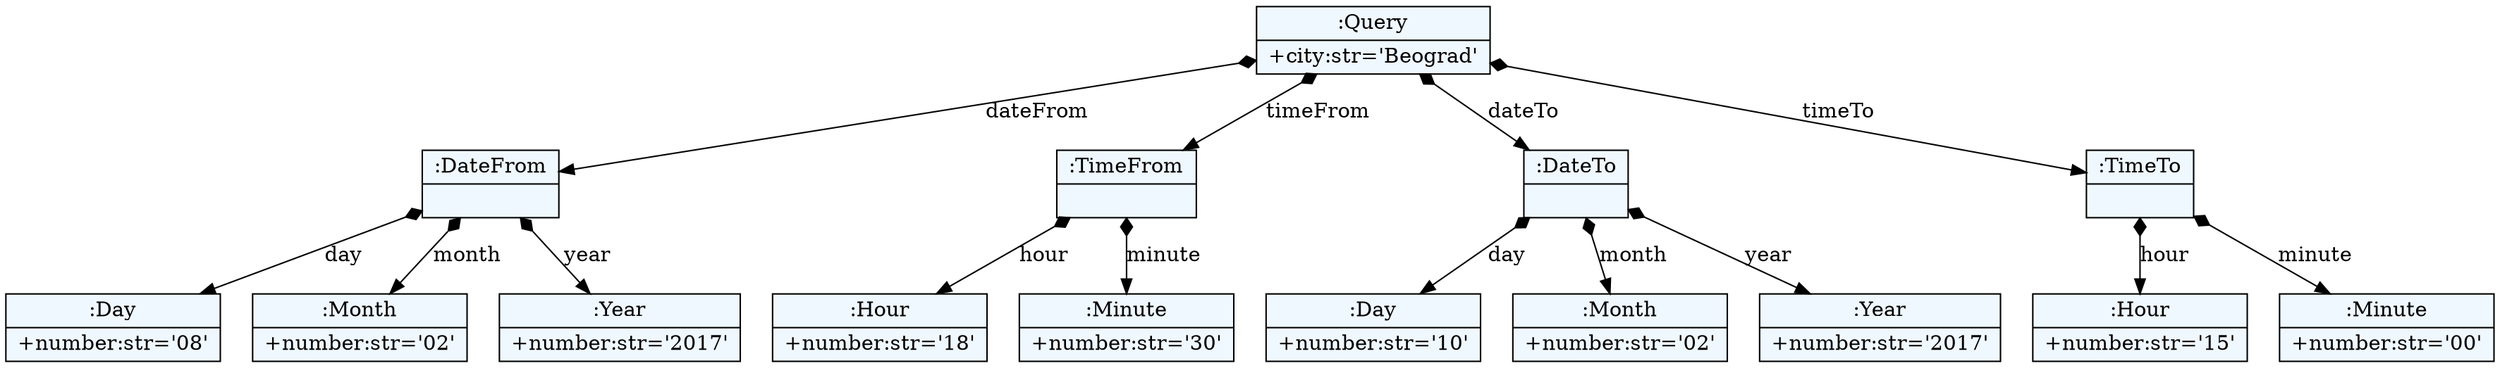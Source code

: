 
    digraph xtext {
    fontname = "Bitstream Vera Sans"
    fontsize = 8
    node[
        shape=record,
        style=filled,
        fillcolor=aliceblue
    ]
    nodesep = 0.3
    edge[dir=black,arrowtail=empty]


58640080 -> 58639088 [label="dateFrom" arrowtail=diamond dir=both]
58639088 -> 58640400 [label="day" arrowtail=diamond dir=both]
58640400[label="{:Day|+number:str='08'\l}"]
58639088 -> 58640432 [label="month" arrowtail=diamond dir=both]
58640432[label="{:Month|+number:str='02'\l}"]
58639088 -> 58640464 [label="year" arrowtail=diamond dir=both]
58640464[label="{:Year|+number:str='2017'\l}"]
58639088[label="{:DateFrom|}"]
58640080 -> 58639696 [label="timeFrom" arrowtail=diamond dir=both]
58639696 -> 58640560 [label="hour" arrowtail=diamond dir=both]
58640560[label="{:Hour|+number:str='18'\l}"]
58639696 -> 58640592 [label="minute" arrowtail=diamond dir=both]
58640592[label="{:Minute|+number:str='30'\l}"]
58639696[label="{:TimeFrom|}"]
58640080 -> 58638992 [label="dateTo" arrowtail=diamond dir=both]
58638992 -> 58640656 [label="day" arrowtail=diamond dir=both]
58640656[label="{:Day|+number:str='10'\l}"]
58638992 -> 58640688 [label="month" arrowtail=diamond dir=both]
58640688[label="{:Month|+number:str='02'\l}"]
58638992 -> 58640624 [label="year" arrowtail=diamond dir=both]
58640624[label="{:Year|+number:str='2017'\l}"]
58638992[label="{:DateTo|}"]
58640080 -> 58640528 [label="timeTo" arrowtail=diamond dir=both]
58640528 -> 58640784 [label="hour" arrowtail=diamond dir=both]
58640784[label="{:Hour|+number:str='15'\l}"]
58640528 -> 58640816 [label="minute" arrowtail=diamond dir=both]
58640816[label="{:Minute|+number:str='00'\l}"]
58640528[label="{:TimeTo|}"]
58640080[label="{:Query|+city:str='Beograd'\l}"]

}

